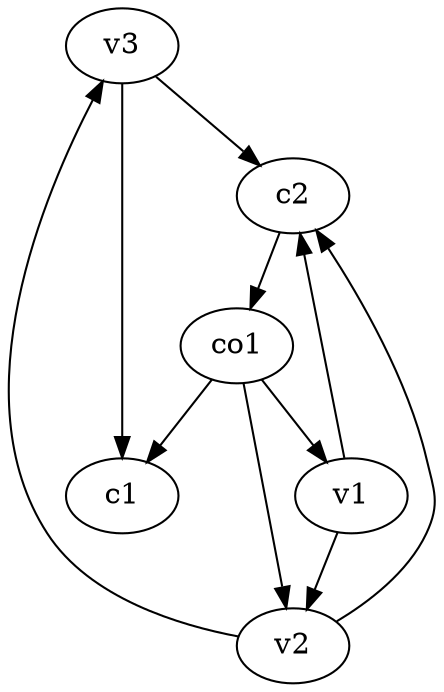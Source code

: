 strict digraph  {
c1;
c2;
v1;
v2;
v3;
co1;
c2 -> co1  [weight=1];
v1 -> c2  [weight=1];
v1 -> v2  [weight=1];
v2 -> c2  [weight=1];
v2 -> v3  [weight=1];
v3 -> c2  [weight=1];
v3 -> c1  [weight=1];
co1 -> c1  [weight=1];
co1 -> v1  [weight=1];
co1 -> v2  [weight=1];
}
